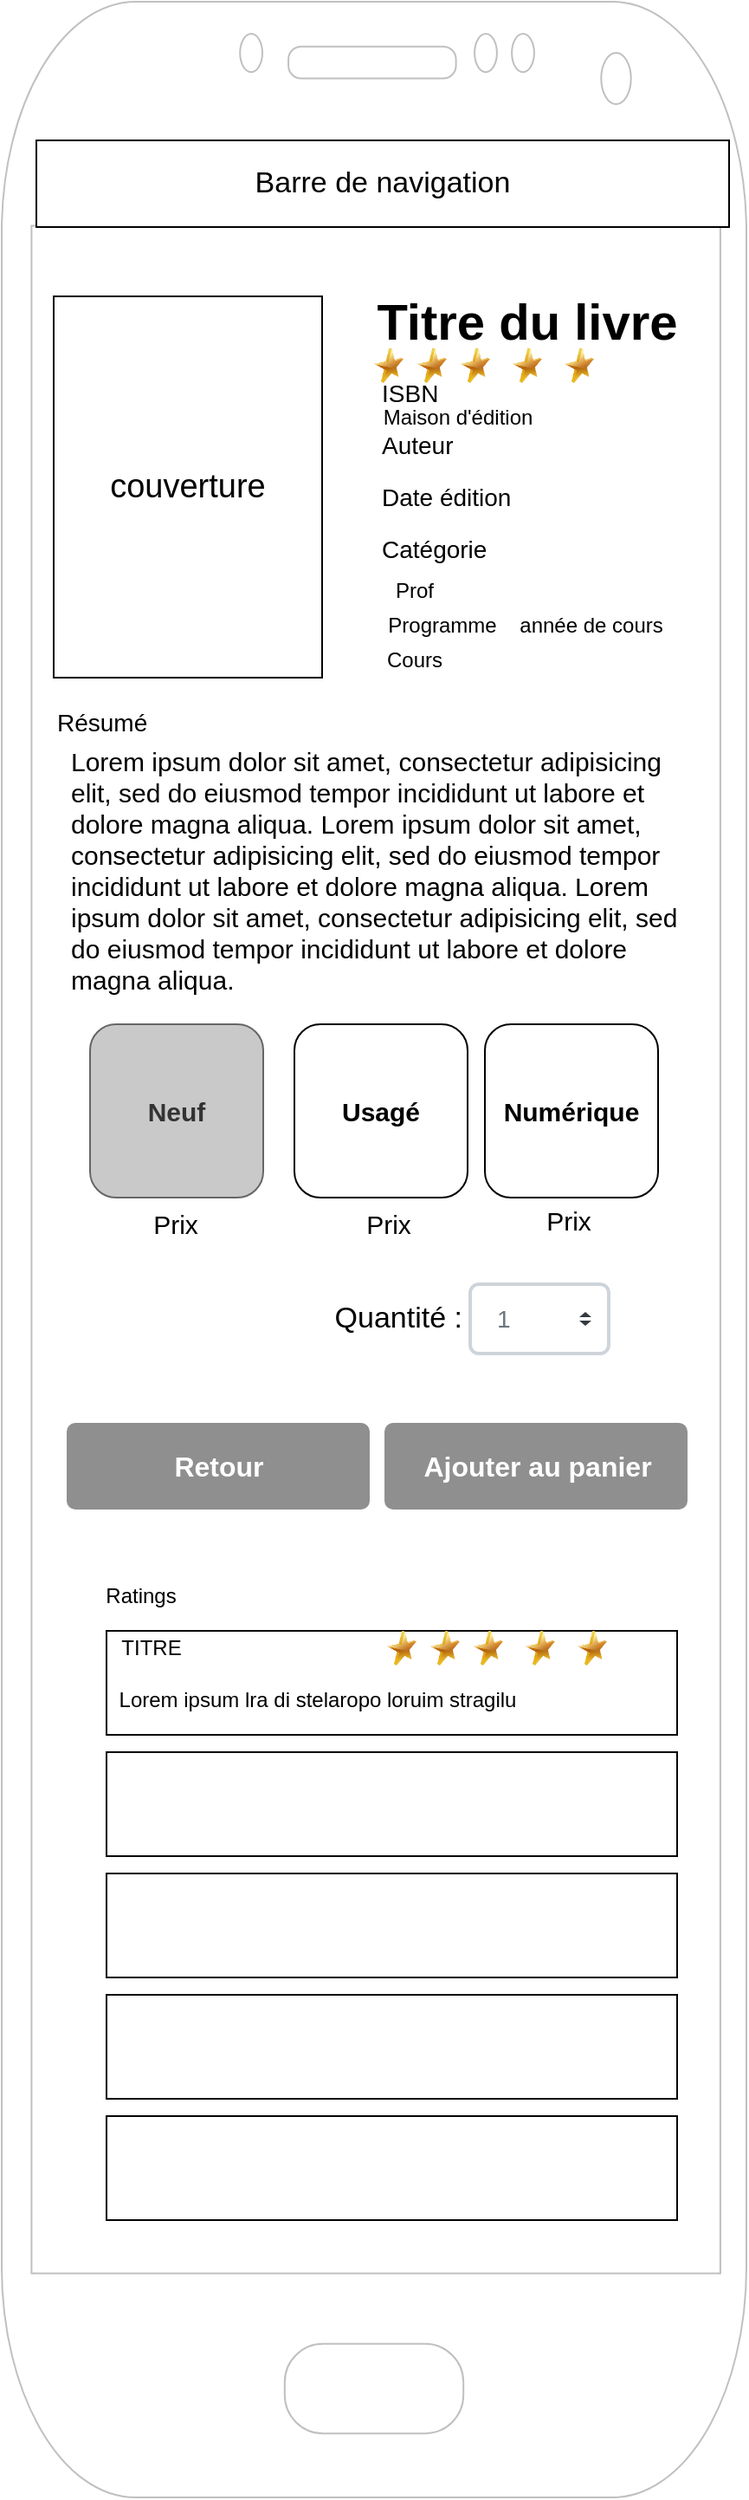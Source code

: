 <mxfile version="16.5.1" type="device"><diagram id="rwWIt-fZl2juHTY9IjtT" name="Page-1"><mxGraphModel dx="275" dy="865" grid="1" gridSize="10" guides="1" tooltips="1" connect="1" arrows="1" fold="1" page="1" pageScale="1" pageWidth="827" pageHeight="1169" math="0" shadow="0"><root><mxCell id="0"/><mxCell id="1" parent="0"/><mxCell id="WqczMgR5UvLfllVaR9Xh-34" value="ISBN" style="fillColor=none;strokeColor=none;align=left;fontSize=14;" parent="1" vertex="1"><mxGeometry x="1237.5" y="210" width="100" height="30" as="geometry"/></mxCell><mxCell id="WqczMgR5UvLfllVaR9Xh-35" value="Résumé" style="fillColor=none;strokeColor=none;align=left;fontSize=14;" parent="1" vertex="1"><mxGeometry x="1050" y="400" width="100" height="30" as="geometry"/></mxCell><mxCell id="WqczMgR5UvLfllVaR9Xh-36" value="Ajouter au panier" style="html=1;shadow=0;dashed=0;shape=mxgraph.bootstrap.rrect;rSize=5;fillColor=#8F8F8F;strokeColor=none;align=center;spacing=15;fontSize=16;fontColor=#ffffff;fontStyle=1" parent="1" vertex="1"><mxGeometry x="1241" y="820" width="175" height="50" as="geometry"/></mxCell><mxCell id="WqczMgR5UvLfllVaR9Xh-37" value="Auteur" style="fillColor=none;strokeColor=none;align=left;fontSize=14;" parent="1" vertex="1"><mxGeometry x="1237.5" y="240" width="100" height="30" as="geometry"/></mxCell><mxCell id="WqczMgR5UvLfllVaR9Xh-38" value="&lt;span style=&quot;font-size: 29px;&quot;&gt;&lt;b&gt;Titre du livre&lt;/b&gt;&lt;/span&gt;" style="text;html=1;align=center;verticalAlign=middle;resizable=0;points=[];autosize=1;strokeColor=none;fillColor=none;fontSize=14;" parent="1" vertex="1"><mxGeometry x="1222.5" y="160" width="200" height="50" as="geometry"/></mxCell><mxCell id="WqczMgR5UvLfllVaR9Xh-42" value="Date édition" style="fillColor=none;strokeColor=none;align=left;fontSize=14;" parent="1" vertex="1"><mxGeometry x="1237.5" y="270" width="100" height="30" as="geometry"/></mxCell><mxCell id="WqczMgR5UvLfllVaR9Xh-49" value="Retour" style="html=1;shadow=0;dashed=0;shape=mxgraph.bootstrap.rrect;rSize=5;strokeColor=none;strokeWidth=1;fillColor=#8F8F8F;fontColor=#FFFFFF;whiteSpace=wrap;align=center;verticalAlign=middle;spacingLeft=0;fontStyle=1;fontSize=16;spacing=5;" parent="1" vertex="1"><mxGeometry x="1057.5" y="820" width="175" height="50" as="geometry"/></mxCell><mxCell id="WqczMgR5UvLfllVaR9Xh-50" value="couverture" style="rounded=0;whiteSpace=wrap;html=1;fontSize=19;" parent="1" vertex="1"><mxGeometry x="1050" y="170" width="155" height="220" as="geometry"/></mxCell><mxCell id="WqczMgR5UvLfllVaR9Xh-51" value="Catégorie" style="fillColor=none;strokeColor=none;align=left;fontSize=14;" parent="1" vertex="1"><mxGeometry x="1237.5" y="300" width="100" height="30" as="geometry"/></mxCell><mxCell id="WqczMgR5UvLfllVaR9Xh-52" value="&lt;h1 style=&quot;font-size: 15px;&quot;&gt;&lt;span style=&quot;font-weight: normal;&quot;&gt;&lt;span style=&quot;background-color: initial;&quot;&gt;Lorem ipsum dolor sit amet, consectetur adipisicing elit, sed do eiusmod tempor incididunt ut labore et dolore magna aliqua.&amp;nbsp;&lt;/span&gt;Lorem ipsum dolor sit amet, consectetur adipisicing elit, sed do eiusmod tempor incididunt ut labore et dolore magna aliqua. Lorem ipsum dolor sit amet, consectetur adipisicing elit, sed do eiusmod tempor incididunt ut labore et dolore magna aliqua.&amp;nbsp;&lt;/span&gt;&lt;/h1&gt;" style="text;html=1;strokeColor=none;fillColor=none;spacing=5;spacingTop=-20;whiteSpace=wrap;overflow=hidden;rounded=0;fontSize=15;" parent="1" vertex="1"><mxGeometry x="1055" y="430" width="375" height="150" as="geometry"/></mxCell><mxCell id="WqczMgR5UvLfllVaR9Xh-63" value="" style="verticalLabelPosition=bottom;verticalAlign=top;html=1;shadow=0;dashed=0;strokeWidth=1;shape=mxgraph.android.phone2;strokeColor=#c0c0c0;" parent="1" vertex="1"><mxGeometry x="1020" width="430" height="1440" as="geometry"/></mxCell><mxCell id="WqczMgR5UvLfllVaR9Xh-64" value="Barre de navigation" style="rounded=0;whiteSpace=wrap;html=1;fontSize=17;" parent="1" vertex="1"><mxGeometry x="1040" y="80" width="400" height="50" as="geometry"/></mxCell><mxCell id="2FhTAdeFMnhkWmoyiXph-2" value="1" style="html=1;shadow=0;dashed=0;shape=mxgraph.bootstrap.rrect;rSize=5;fillColor=#ffffff;strokeColor=#CED4DA;align=left;spacing=15;fontSize=14;fontColor=#6C767D;fontStyle=0;strokeWidth=2;" parent="1" vertex="1"><mxGeometry x="1290.5" y="740" width="80" height="40" as="geometry"/></mxCell><mxCell id="2FhTAdeFMnhkWmoyiXph-3" value="" style="shape=triangle;direction=south;fillColor=#343A40;strokeColor=none;perimeter=none;" parent="2FhTAdeFMnhkWmoyiXph-2" vertex="1"><mxGeometry x="1" y="0.5" width="7" height="3" relative="1" as="geometry"><mxPoint x="-17" y="1" as="offset"/></mxGeometry></mxCell><mxCell id="2FhTAdeFMnhkWmoyiXph-4" value="" style="shape=triangle;direction=north;fillColor=#343A40;strokeColor=none;perimeter=none;" parent="2FhTAdeFMnhkWmoyiXph-2" vertex="1"><mxGeometry x="1" y="0.5" width="7" height="3" relative="1" as="geometry"><mxPoint x="-17" y="-4" as="offset"/></mxGeometry></mxCell><mxCell id="2FhTAdeFMnhkWmoyiXph-5" value="Neuf" style="whiteSpace=wrap;html=1;aspect=fixed;rounded=1;fontSize=15;fontStyle=1;fillColor=#C9C9C9;fontColor=#333333;strokeColor=#666666;" parent="1" vertex="1"><mxGeometry x="1071" y="590" width="100" height="100" as="geometry"/></mxCell><mxCell id="2FhTAdeFMnhkWmoyiXph-6" value="Numérique" style="whiteSpace=wrap;html=1;aspect=fixed;rounded=1;fontSize=15;fontStyle=1" parent="1" vertex="1"><mxGeometry x="1299" y="590" width="100" height="100" as="geometry"/></mxCell><mxCell id="2FhTAdeFMnhkWmoyiXph-7" value="Usagé" style="whiteSpace=wrap;html=1;aspect=fixed;rounded=1;fontSize=15;fontStyle=1" parent="1" vertex="1"><mxGeometry x="1189" y="590" width="100" height="100" as="geometry"/></mxCell><mxCell id="2FhTAdeFMnhkWmoyiXph-8" value="Quantité :&amp;nbsp;" style="text;html=1;align=center;verticalAlign=middle;resizable=0;points=[];autosize=1;strokeColor=none;fillColor=none;fontSize=17;" parent="1" vertex="1"><mxGeometry x="1200.5" y="745" width="100" height="30" as="geometry"/></mxCell><mxCell id="2FhTAdeFMnhkWmoyiXph-9" value="Prix" style="text;html=1;align=center;verticalAlign=middle;resizable=0;points=[];autosize=1;strokeColor=none;fillColor=none;fontSize=15;" parent="1" vertex="1"><mxGeometry x="1095" y="690" width="50" height="30" as="geometry"/></mxCell><mxCell id="2FhTAdeFMnhkWmoyiXph-10" value="Prix" style="text;html=1;align=center;verticalAlign=middle;resizable=0;points=[];autosize=1;strokeColor=none;fillColor=none;fontSize=15;" parent="1" vertex="1"><mxGeometry x="1217.5" y="690" width="50" height="30" as="geometry"/></mxCell><mxCell id="2FhTAdeFMnhkWmoyiXph-11" value="Prix" style="text;html=1;align=center;verticalAlign=middle;resizable=0;points=[];autosize=1;strokeColor=none;fillColor=none;fontSize=15;" parent="1" vertex="1"><mxGeometry x="1321.5" y="688" width="50" height="30" as="geometry"/></mxCell><mxCell id="3A_T8eTIz5zZ59WlzeId-1" value="Prof" style="text;html=1;align=center;verticalAlign=middle;resizable=0;points=[];autosize=1;strokeColor=none;fillColor=none;" parent="1" vertex="1"><mxGeometry x="1237.5" y="330" width="40" height="20" as="geometry"/></mxCell><mxCell id="3A_T8eTIz5zZ59WlzeId-2" value="Programme" style="text;html=1;align=center;verticalAlign=middle;resizable=0;points=[];autosize=1;strokeColor=none;fillColor=none;" parent="1" vertex="1"><mxGeometry x="1233.5" y="350" width="80" height="20" as="geometry"/></mxCell><mxCell id="3A_T8eTIz5zZ59WlzeId-3" value="Cours" style="text;html=1;align=center;verticalAlign=middle;resizable=0;points=[];autosize=1;strokeColor=none;fillColor=none;" parent="1" vertex="1"><mxGeometry x="1232.5" y="370" width="50" height="20" as="geometry"/></mxCell><mxCell id="3A_T8eTIz5zZ59WlzeId-4" value="année de cours" style="text;html=1;align=center;verticalAlign=middle;resizable=0;points=[];autosize=1;strokeColor=none;fillColor=none;" parent="1" vertex="1"><mxGeometry x="1310" y="350" width="100" height="20" as="geometry"/></mxCell><mxCell id="3A_T8eTIz5zZ59WlzeId-5" value="Ratings" style="text;html=1;align=center;verticalAlign=middle;resizable=0;points=[];autosize=1;strokeColor=none;fillColor=none;" parent="1" vertex="1"><mxGeometry x="1070" y="910" width="60" height="20" as="geometry"/></mxCell><mxCell id="3A_T8eTIz5zZ59WlzeId-6" value="" style="rounded=0;whiteSpace=wrap;html=1;" parent="1" vertex="1"><mxGeometry x="1080.5" y="1010" width="329.5" height="60" as="geometry"/></mxCell><mxCell id="3A_T8eTIz5zZ59WlzeId-7" value="" style="rounded=0;whiteSpace=wrap;html=1;" parent="1" vertex="1"><mxGeometry x="1080.5" y="1080" width="329.5" height="60" as="geometry"/></mxCell><mxCell id="3A_T8eTIz5zZ59WlzeId-8" value="" style="rounded=0;whiteSpace=wrap;html=1;" parent="1" vertex="1"><mxGeometry x="1080.5" y="1150" width="329.5" height="60" as="geometry"/></mxCell><mxCell id="3A_T8eTIz5zZ59WlzeId-9" value="" style="rounded=0;whiteSpace=wrap;html=1;" parent="1" vertex="1"><mxGeometry x="1080.5" y="1220" width="329.5" height="60" as="geometry"/></mxCell><mxCell id="3A_T8eTIz5zZ59WlzeId-10" value="" style="rounded=0;whiteSpace=wrap;html=1;" parent="1" vertex="1"><mxGeometry x="1080.5" y="940" width="329.5" height="60" as="geometry"/></mxCell><mxCell id="3A_T8eTIz5zZ59WlzeId-12" value="" style="image;html=1;image=img/lib/clip_art/general/Star_128x128.png" parent="1" vertex="1"><mxGeometry x="1341" y="940" width="40" height="20" as="geometry"/></mxCell><mxCell id="3A_T8eTIz5zZ59WlzeId-13" value="" style="image;html=1;image=img/lib/clip_art/general/Star_128x128.png" parent="1" vertex="1"><mxGeometry x="1311" y="940" width="40" height="20" as="geometry"/></mxCell><mxCell id="3A_T8eTIz5zZ59WlzeId-14" value="" style="image;html=1;image=img/lib/clip_art/general/Star_128x128.png" parent="1" vertex="1"><mxGeometry x="1271" y="940" width="60" height="20" as="geometry"/></mxCell><mxCell id="3A_T8eTIz5zZ59WlzeId-15" value="" style="image;html=1;image=img/lib/clip_art/general/Star_128x128.png" parent="1" vertex="1"><mxGeometry x="1251" y="940" width="50" height="20" as="geometry"/></mxCell><mxCell id="3A_T8eTIz5zZ59WlzeId-16" value="" style="image;html=1;image=img/lib/clip_art/general/Star_128x128.png" parent="1" vertex="1"><mxGeometry x="1241" y="940" width="20" height="20" as="geometry"/></mxCell><mxCell id="3A_T8eTIz5zZ59WlzeId-17" value="TITRE" style="text;html=1;align=center;verticalAlign=middle;resizable=0;points=[];autosize=1;strokeColor=none;fillColor=none;" parent="1" vertex="1"><mxGeometry x="1080.5" y="940" width="50" height="20" as="geometry"/></mxCell><mxCell id="3A_T8eTIz5zZ59WlzeId-18" value="Lorem ipsum lra di stelaropo loruim stragilu" style="text;html=1;align=center;verticalAlign=middle;resizable=0;points=[];autosize=1;strokeColor=none;fillColor=none;" parent="1" vertex="1"><mxGeometry x="1081.5" y="970" width="240" height="20" as="geometry"/></mxCell><mxCell id="3A_T8eTIz5zZ59WlzeId-19" value="" style="image;html=1;image=img/lib/clip_art/general/Star_128x128.png" parent="1" vertex="1"><mxGeometry x="1333.5" y="200" width="40" height="20" as="geometry"/></mxCell><mxCell id="3A_T8eTIz5zZ59WlzeId-20" value="" style="image;html=1;image=img/lib/clip_art/general/Star_128x128.png" parent="1" vertex="1"><mxGeometry x="1303.5" y="200" width="40" height="20" as="geometry"/></mxCell><mxCell id="3A_T8eTIz5zZ59WlzeId-21" value="" style="image;html=1;image=img/lib/clip_art/general/Star_128x128.png" parent="1" vertex="1"><mxGeometry x="1263.5" y="200" width="60" height="20" as="geometry"/></mxCell><mxCell id="3A_T8eTIz5zZ59WlzeId-22" value="" style="image;html=1;image=img/lib/clip_art/general/Star_128x128.png" parent="1" vertex="1"><mxGeometry x="1243.5" y="200" width="50" height="20" as="geometry"/></mxCell><mxCell id="3A_T8eTIz5zZ59WlzeId-23" value="" style="image;html=1;image=img/lib/clip_art/general/Star_128x128.png" parent="1" vertex="1"><mxGeometry x="1233.5" y="200" width="20" height="20" as="geometry"/></mxCell><mxCell id="oKobeSdZCOMEE0wmZ8zG-1" value="Maison d'édition" style="text;html=1;align=center;verticalAlign=middle;resizable=0;points=[];autosize=1;strokeColor=none;fillColor=none;" vertex="1" parent="1"><mxGeometry x="1232.5" y="230" width="100" height="20" as="geometry"/></mxCell></root></mxGraphModel></diagram></mxfile>
